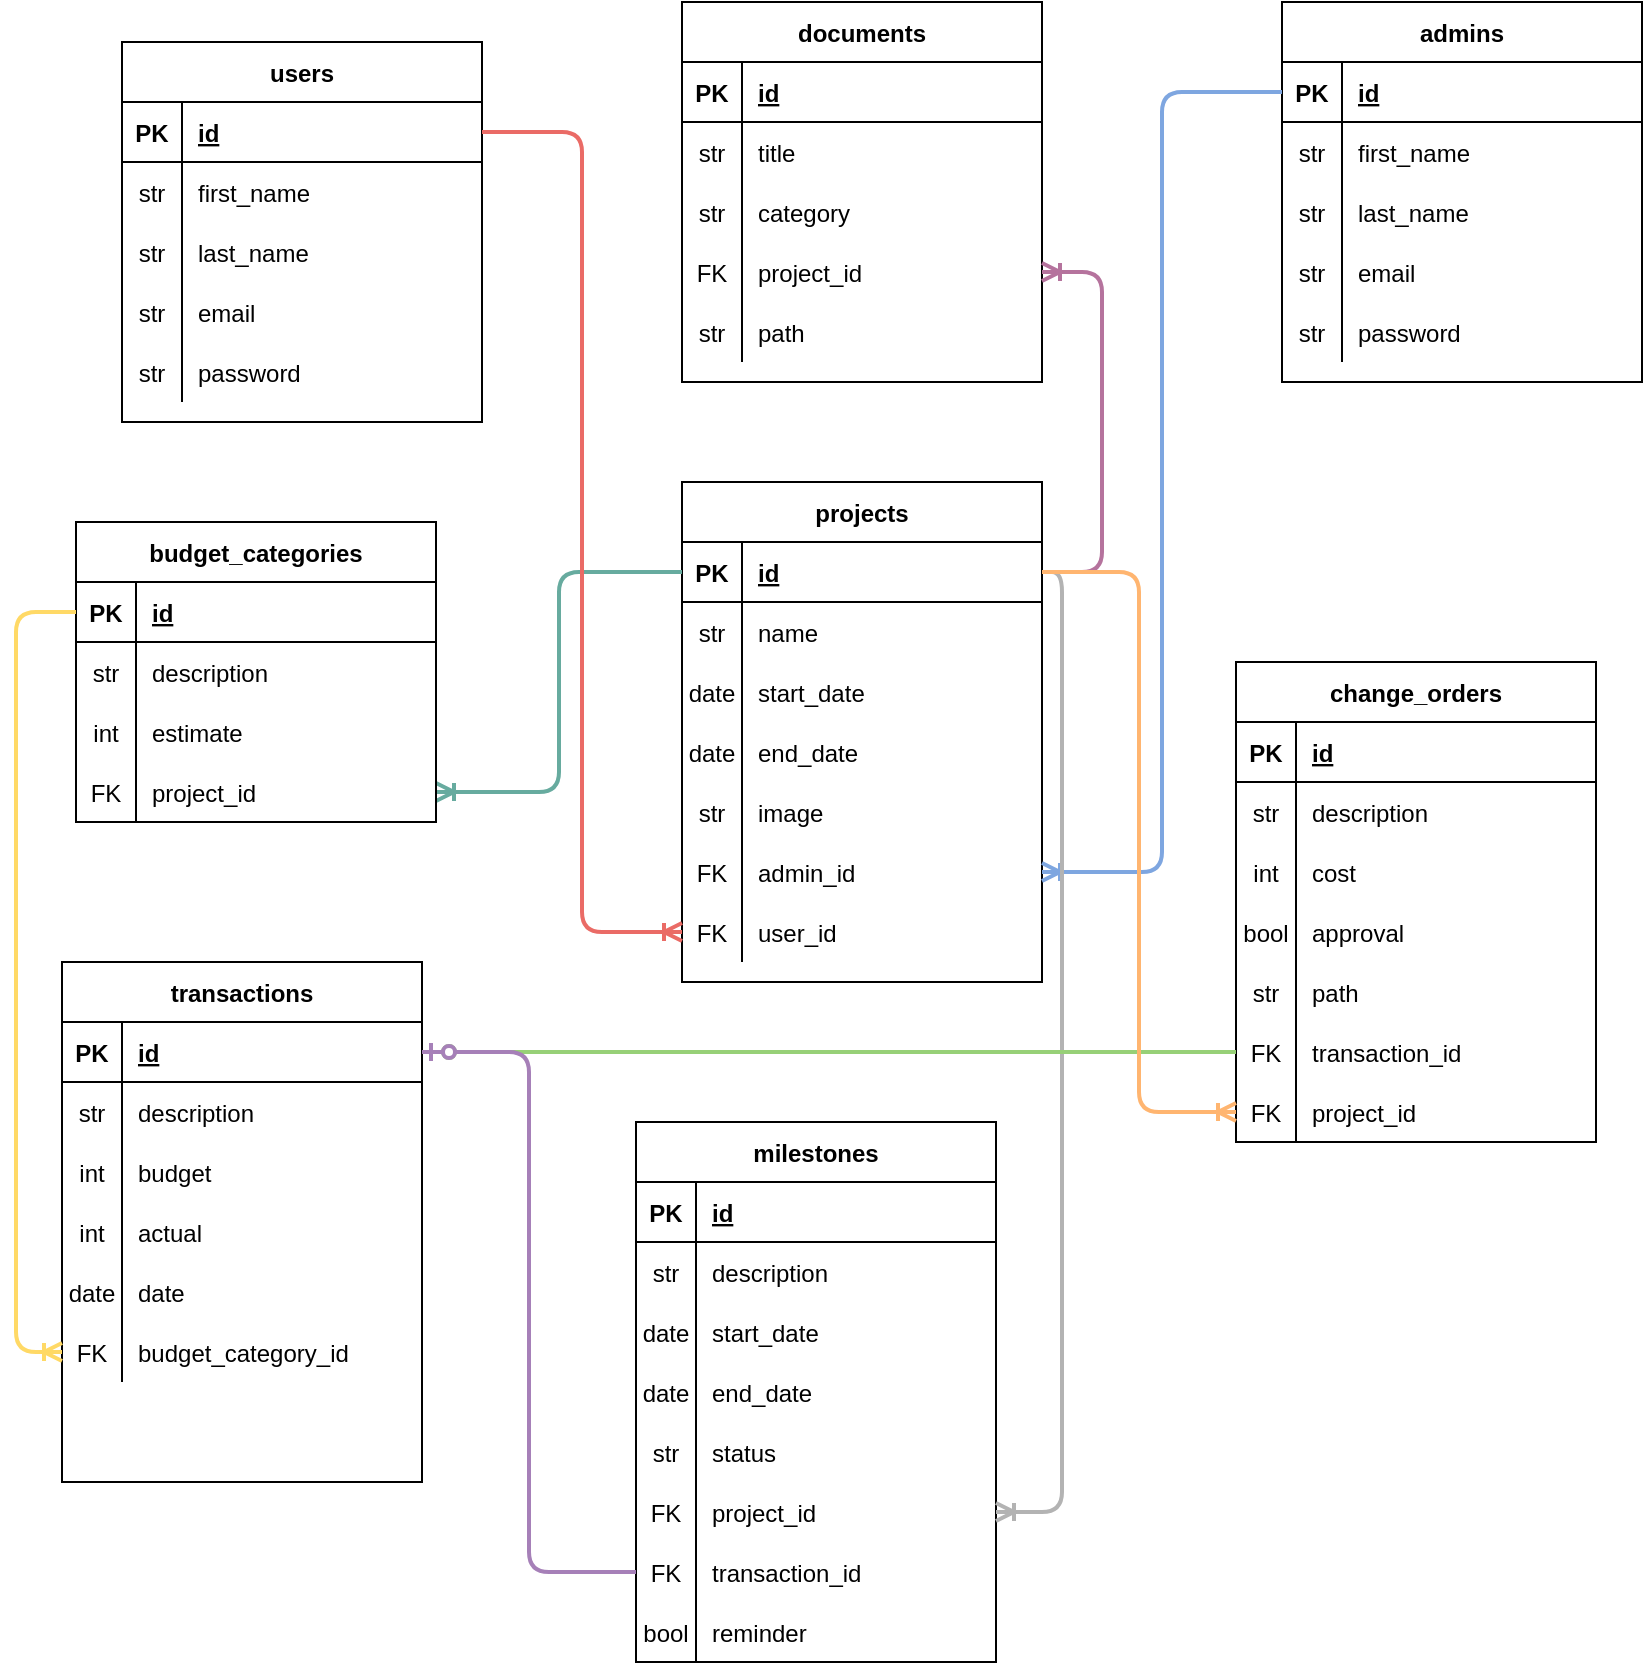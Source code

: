 <mxfile version="14.7.5" type="device"><diagram id="HD0NTaXCDxmD8Bp22DEr" name="ERD"><mxGraphModel dx="1051" dy="698" grid="1" gridSize="10" guides="1" tooltips="1" connect="1" arrows="1" fold="1" page="1" pageScale="1" pageWidth="850" pageHeight="1100" math="0" shadow="0"><root><mxCell id="0"/><mxCell id="1" parent="0"/><mxCell id="oXuUTAOvkHGVkr9r6FbC-1" value="users" style="shape=table;startSize=30;container=1;collapsible=1;childLayout=tableLayout;fixedRows=1;rowLines=0;fontStyle=1;align=center;resizeLast=1;" parent="1" vertex="1"><mxGeometry x="63" y="90" width="180" height="190" as="geometry"/></mxCell><mxCell id="oXuUTAOvkHGVkr9r6FbC-2" value="" style="shape=partialRectangle;collapsible=0;dropTarget=0;pointerEvents=0;fillColor=none;top=0;left=0;bottom=1;right=0;points=[[0,0.5],[1,0.5]];portConstraint=eastwest;" parent="oXuUTAOvkHGVkr9r6FbC-1" vertex="1"><mxGeometry y="30" width="180" height="30" as="geometry"/></mxCell><mxCell id="oXuUTAOvkHGVkr9r6FbC-3" value="PK" style="shape=partialRectangle;connectable=0;fillColor=none;top=0;left=0;bottom=0;right=0;fontStyle=1;overflow=hidden;" parent="oXuUTAOvkHGVkr9r6FbC-2" vertex="1"><mxGeometry width="30" height="30" as="geometry"/></mxCell><mxCell id="oXuUTAOvkHGVkr9r6FbC-4" value="id" style="shape=partialRectangle;connectable=0;fillColor=none;top=0;left=0;bottom=0;right=0;align=left;spacingLeft=6;fontStyle=5;overflow=hidden;" parent="oXuUTAOvkHGVkr9r6FbC-2" vertex="1"><mxGeometry x="30" width="150" height="30" as="geometry"/></mxCell><mxCell id="oXuUTAOvkHGVkr9r6FbC-5" value="" style="shape=partialRectangle;collapsible=0;dropTarget=0;pointerEvents=0;fillColor=none;top=0;left=0;bottom=0;right=0;points=[[0,0.5],[1,0.5]];portConstraint=eastwest;" parent="oXuUTAOvkHGVkr9r6FbC-1" vertex="1"><mxGeometry y="60" width="180" height="30" as="geometry"/></mxCell><mxCell id="oXuUTAOvkHGVkr9r6FbC-6" value="str" style="shape=partialRectangle;connectable=0;fillColor=none;top=0;left=0;bottom=0;right=0;editable=1;overflow=hidden;" parent="oXuUTAOvkHGVkr9r6FbC-5" vertex="1"><mxGeometry width="30" height="30" as="geometry"/></mxCell><mxCell id="oXuUTAOvkHGVkr9r6FbC-7" value="first_name" style="shape=partialRectangle;connectable=0;fillColor=none;top=0;left=0;bottom=0;right=0;align=left;spacingLeft=6;overflow=hidden;" parent="oXuUTAOvkHGVkr9r6FbC-5" vertex="1"><mxGeometry x="30" width="150" height="30" as="geometry"/></mxCell><mxCell id="oXuUTAOvkHGVkr9r6FbC-8" value="" style="shape=partialRectangle;collapsible=0;dropTarget=0;pointerEvents=0;fillColor=none;top=0;left=0;bottom=0;right=0;points=[[0,0.5],[1,0.5]];portConstraint=eastwest;" parent="oXuUTAOvkHGVkr9r6FbC-1" vertex="1"><mxGeometry y="90" width="180" height="30" as="geometry"/></mxCell><mxCell id="oXuUTAOvkHGVkr9r6FbC-9" value="str" style="shape=partialRectangle;connectable=0;fillColor=none;top=0;left=0;bottom=0;right=0;editable=1;overflow=hidden;" parent="oXuUTAOvkHGVkr9r6FbC-8" vertex="1"><mxGeometry width="30" height="30" as="geometry"/></mxCell><mxCell id="oXuUTAOvkHGVkr9r6FbC-10" value="last_name" style="shape=partialRectangle;connectable=0;fillColor=none;top=0;left=0;bottom=0;right=0;align=left;spacingLeft=6;overflow=hidden;" parent="oXuUTAOvkHGVkr9r6FbC-8" vertex="1"><mxGeometry x="30" width="150" height="30" as="geometry"/></mxCell><mxCell id="oXuUTAOvkHGVkr9r6FbC-11" value="" style="shape=partialRectangle;collapsible=0;dropTarget=0;pointerEvents=0;fillColor=none;top=0;left=0;bottom=0;right=0;points=[[0,0.5],[1,0.5]];portConstraint=eastwest;" parent="oXuUTAOvkHGVkr9r6FbC-1" vertex="1"><mxGeometry y="120" width="180" height="30" as="geometry"/></mxCell><mxCell id="oXuUTAOvkHGVkr9r6FbC-12" value="str" style="shape=partialRectangle;connectable=0;fillColor=none;top=0;left=0;bottom=0;right=0;editable=1;overflow=hidden;" parent="oXuUTAOvkHGVkr9r6FbC-11" vertex="1"><mxGeometry width="30" height="30" as="geometry"/></mxCell><mxCell id="oXuUTAOvkHGVkr9r6FbC-13" value="email" style="shape=partialRectangle;connectable=0;fillColor=none;top=0;left=0;bottom=0;right=0;align=left;spacingLeft=6;overflow=hidden;" parent="oXuUTAOvkHGVkr9r6FbC-11" vertex="1"><mxGeometry x="30" width="150" height="30" as="geometry"/></mxCell><mxCell id="oXuUTAOvkHGVkr9r6FbC-69" value="" style="shape=partialRectangle;collapsible=0;dropTarget=0;pointerEvents=0;fillColor=none;top=0;left=0;bottom=0;right=0;points=[[0,0.5],[1,0.5]];portConstraint=eastwest;" parent="oXuUTAOvkHGVkr9r6FbC-1" vertex="1"><mxGeometry y="150" width="180" height="30" as="geometry"/></mxCell><mxCell id="oXuUTAOvkHGVkr9r6FbC-70" value="str" style="shape=partialRectangle;connectable=0;fillColor=none;top=0;left=0;bottom=0;right=0;editable=1;overflow=hidden;" parent="oXuUTAOvkHGVkr9r6FbC-69" vertex="1"><mxGeometry width="30" height="30" as="geometry"/></mxCell><mxCell id="oXuUTAOvkHGVkr9r6FbC-71" value="password" style="shape=partialRectangle;connectable=0;fillColor=none;top=0;left=0;bottom=0;right=0;align=left;spacingLeft=6;overflow=hidden;" parent="oXuUTAOvkHGVkr9r6FbC-69" vertex="1"><mxGeometry x="30" width="150" height="30" as="geometry"/></mxCell><mxCell id="oXuUTAOvkHGVkr9r6FbC-14" value="projects" style="shape=table;startSize=30;container=1;collapsible=1;childLayout=tableLayout;fixedRows=1;rowLines=0;fontStyle=1;align=center;resizeLast=1;" parent="1" vertex="1"><mxGeometry x="343" y="310" width="180" height="250" as="geometry"/></mxCell><mxCell id="oXuUTAOvkHGVkr9r6FbC-15" value="" style="shape=partialRectangle;collapsible=0;dropTarget=0;pointerEvents=0;fillColor=none;top=0;left=0;bottom=1;right=0;points=[[0,0.5],[1,0.5]];portConstraint=eastwest;" parent="oXuUTAOvkHGVkr9r6FbC-14" vertex="1"><mxGeometry y="30" width="180" height="30" as="geometry"/></mxCell><mxCell id="oXuUTAOvkHGVkr9r6FbC-16" value="PK" style="shape=partialRectangle;connectable=0;fillColor=none;top=0;left=0;bottom=0;right=0;fontStyle=1;overflow=hidden;" parent="oXuUTAOvkHGVkr9r6FbC-15" vertex="1"><mxGeometry width="30" height="30" as="geometry"/></mxCell><mxCell id="oXuUTAOvkHGVkr9r6FbC-17" value="id" style="shape=partialRectangle;connectable=0;fillColor=none;top=0;left=0;bottom=0;right=0;align=left;spacingLeft=6;fontStyle=5;overflow=hidden;" parent="oXuUTAOvkHGVkr9r6FbC-15" vertex="1"><mxGeometry x="30" width="150" height="30" as="geometry"/></mxCell><mxCell id="oXuUTAOvkHGVkr9r6FbC-18" value="" style="shape=partialRectangle;collapsible=0;dropTarget=0;pointerEvents=0;fillColor=none;top=0;left=0;bottom=0;right=0;points=[[0,0.5],[1,0.5]];portConstraint=eastwest;" parent="oXuUTAOvkHGVkr9r6FbC-14" vertex="1"><mxGeometry y="60" width="180" height="30" as="geometry"/></mxCell><mxCell id="oXuUTAOvkHGVkr9r6FbC-19" value="str" style="shape=partialRectangle;connectable=0;fillColor=none;top=0;left=0;bottom=0;right=0;editable=1;overflow=hidden;" parent="oXuUTAOvkHGVkr9r6FbC-18" vertex="1"><mxGeometry width="30" height="30" as="geometry"/></mxCell><mxCell id="oXuUTAOvkHGVkr9r6FbC-20" value="name" style="shape=partialRectangle;connectable=0;fillColor=none;top=0;left=0;bottom=0;right=0;align=left;spacingLeft=6;overflow=hidden;" parent="oXuUTAOvkHGVkr9r6FbC-18" vertex="1"><mxGeometry x="30" width="150" height="30" as="geometry"/></mxCell><mxCell id="oXuUTAOvkHGVkr9r6FbC-21" value="" style="shape=partialRectangle;collapsible=0;dropTarget=0;pointerEvents=0;fillColor=none;top=0;left=0;bottom=0;right=0;points=[[0,0.5],[1,0.5]];portConstraint=eastwest;" parent="oXuUTAOvkHGVkr9r6FbC-14" vertex="1"><mxGeometry y="90" width="180" height="30" as="geometry"/></mxCell><mxCell id="oXuUTAOvkHGVkr9r6FbC-22" value="date" style="shape=partialRectangle;connectable=0;fillColor=none;top=0;left=0;bottom=0;right=0;editable=1;overflow=hidden;" parent="oXuUTAOvkHGVkr9r6FbC-21" vertex="1"><mxGeometry width="30" height="30" as="geometry"/></mxCell><mxCell id="oXuUTAOvkHGVkr9r6FbC-23" value="start_date" style="shape=partialRectangle;connectable=0;fillColor=none;top=0;left=0;bottom=0;right=0;align=left;spacingLeft=6;overflow=hidden;" parent="oXuUTAOvkHGVkr9r6FbC-21" vertex="1"><mxGeometry x="30" width="150" height="30" as="geometry"/></mxCell><mxCell id="oXuUTAOvkHGVkr9r6FbC-24" value="" style="shape=partialRectangle;collapsible=0;dropTarget=0;pointerEvents=0;fillColor=none;top=0;left=0;bottom=0;right=0;points=[[0,0.5],[1,0.5]];portConstraint=eastwest;" parent="oXuUTAOvkHGVkr9r6FbC-14" vertex="1"><mxGeometry y="120" width="180" height="30" as="geometry"/></mxCell><mxCell id="oXuUTAOvkHGVkr9r6FbC-25" value="date" style="shape=partialRectangle;connectable=0;fillColor=none;top=0;left=0;bottom=0;right=0;editable=1;overflow=hidden;" parent="oXuUTAOvkHGVkr9r6FbC-24" vertex="1"><mxGeometry width="30" height="30" as="geometry"/></mxCell><mxCell id="oXuUTAOvkHGVkr9r6FbC-26" value="end_date" style="shape=partialRectangle;connectable=0;fillColor=none;top=0;left=0;bottom=0;right=0;align=left;spacingLeft=6;overflow=hidden;" parent="oXuUTAOvkHGVkr9r6FbC-24" vertex="1"><mxGeometry x="30" width="150" height="30" as="geometry"/></mxCell><mxCell id="fZMnj42Q_z3BG_CxFImG-2" value="" style="shape=partialRectangle;collapsible=0;dropTarget=0;pointerEvents=0;fillColor=none;top=0;left=0;bottom=0;right=0;points=[[0,0.5],[1,0.5]];portConstraint=eastwest;" vertex="1" parent="oXuUTAOvkHGVkr9r6FbC-14"><mxGeometry y="150" width="180" height="30" as="geometry"/></mxCell><mxCell id="fZMnj42Q_z3BG_CxFImG-3" value="str" style="shape=partialRectangle;connectable=0;fillColor=none;top=0;left=0;bottom=0;right=0;editable=1;overflow=hidden;" vertex="1" parent="fZMnj42Q_z3BG_CxFImG-2"><mxGeometry width="30" height="30" as="geometry"/></mxCell><mxCell id="fZMnj42Q_z3BG_CxFImG-4" value="image" style="shape=partialRectangle;connectable=0;fillColor=none;top=0;left=0;bottom=0;right=0;align=left;spacingLeft=6;overflow=hidden;" vertex="1" parent="fZMnj42Q_z3BG_CxFImG-2"><mxGeometry x="30" width="150" height="30" as="geometry"/></mxCell><mxCell id="oXuUTAOvkHGVkr9r6FbC-141" value="" style="shape=partialRectangle;collapsible=0;dropTarget=0;pointerEvents=0;fillColor=none;top=0;left=0;bottom=0;right=0;points=[[0,0.5],[1,0.5]];portConstraint=eastwest;" parent="oXuUTAOvkHGVkr9r6FbC-14" vertex="1"><mxGeometry y="180" width="180" height="30" as="geometry"/></mxCell><mxCell id="oXuUTAOvkHGVkr9r6FbC-142" value="FK" style="shape=partialRectangle;connectable=0;fillColor=none;top=0;left=0;bottom=0;right=0;editable=1;overflow=hidden;" parent="oXuUTAOvkHGVkr9r6FbC-141" vertex="1"><mxGeometry width="30" height="30" as="geometry"/></mxCell><mxCell id="oXuUTAOvkHGVkr9r6FbC-143" value="admin_id" style="shape=partialRectangle;connectable=0;fillColor=none;top=0;left=0;bottom=0;right=0;align=left;spacingLeft=6;overflow=hidden;" parent="oXuUTAOvkHGVkr9r6FbC-141" vertex="1"><mxGeometry x="30" width="150" height="30" as="geometry"/></mxCell><mxCell id="oXuUTAOvkHGVkr9r6FbC-210" value="" style="shape=partialRectangle;collapsible=0;dropTarget=0;pointerEvents=0;fillColor=none;top=0;left=0;bottom=0;right=0;points=[[0,0.5],[1,0.5]];portConstraint=eastwest;" parent="oXuUTAOvkHGVkr9r6FbC-14" vertex="1"><mxGeometry y="210" width="180" height="30" as="geometry"/></mxCell><mxCell id="oXuUTAOvkHGVkr9r6FbC-211" value="FK" style="shape=partialRectangle;connectable=0;fillColor=none;top=0;left=0;bottom=0;right=0;editable=1;overflow=hidden;" parent="oXuUTAOvkHGVkr9r6FbC-210" vertex="1"><mxGeometry width="30" height="30" as="geometry"/></mxCell><mxCell id="oXuUTAOvkHGVkr9r6FbC-212" value="user_id" style="shape=partialRectangle;connectable=0;fillColor=none;top=0;left=0;bottom=0;right=0;align=left;spacingLeft=6;overflow=hidden;" parent="oXuUTAOvkHGVkr9r6FbC-210" vertex="1"><mxGeometry x="30" width="150" height="30" as="geometry"/></mxCell><mxCell id="oXuUTAOvkHGVkr9r6FbC-27" value="admins" style="shape=table;startSize=30;container=1;collapsible=1;childLayout=tableLayout;fixedRows=1;rowLines=0;fontStyle=1;align=center;resizeLast=1;" parent="1" vertex="1"><mxGeometry x="643" y="70" width="180" height="190" as="geometry"/></mxCell><mxCell id="oXuUTAOvkHGVkr9r6FbC-28" value="" style="shape=partialRectangle;collapsible=0;dropTarget=0;pointerEvents=0;fillColor=none;top=0;left=0;bottom=1;right=0;points=[[0,0.5],[1,0.5]];portConstraint=eastwest;" parent="oXuUTAOvkHGVkr9r6FbC-27" vertex="1"><mxGeometry y="30" width="180" height="30" as="geometry"/></mxCell><mxCell id="oXuUTAOvkHGVkr9r6FbC-29" value="PK" style="shape=partialRectangle;connectable=0;fillColor=none;top=0;left=0;bottom=0;right=0;fontStyle=1;overflow=hidden;" parent="oXuUTAOvkHGVkr9r6FbC-28" vertex="1"><mxGeometry width="30" height="30" as="geometry"/></mxCell><mxCell id="oXuUTAOvkHGVkr9r6FbC-30" value="id" style="shape=partialRectangle;connectable=0;fillColor=none;top=0;left=0;bottom=0;right=0;align=left;spacingLeft=6;fontStyle=5;overflow=hidden;" parent="oXuUTAOvkHGVkr9r6FbC-28" vertex="1"><mxGeometry x="30" width="150" height="30" as="geometry"/></mxCell><mxCell id="oXuUTAOvkHGVkr9r6FbC-31" value="" style="shape=partialRectangle;collapsible=0;dropTarget=0;pointerEvents=0;fillColor=none;top=0;left=0;bottom=0;right=0;points=[[0,0.5],[1,0.5]];portConstraint=eastwest;" parent="oXuUTAOvkHGVkr9r6FbC-27" vertex="1"><mxGeometry y="60" width="180" height="30" as="geometry"/></mxCell><mxCell id="oXuUTAOvkHGVkr9r6FbC-32" value="str" style="shape=partialRectangle;connectable=0;fillColor=none;top=0;left=0;bottom=0;right=0;editable=1;overflow=hidden;" parent="oXuUTAOvkHGVkr9r6FbC-31" vertex="1"><mxGeometry width="30" height="30" as="geometry"/></mxCell><mxCell id="oXuUTAOvkHGVkr9r6FbC-33" value="first_name" style="shape=partialRectangle;connectable=0;fillColor=none;top=0;left=0;bottom=0;right=0;align=left;spacingLeft=6;overflow=hidden;" parent="oXuUTAOvkHGVkr9r6FbC-31" vertex="1"><mxGeometry x="30" width="150" height="30" as="geometry"/></mxCell><mxCell id="oXuUTAOvkHGVkr9r6FbC-34" value="" style="shape=partialRectangle;collapsible=0;dropTarget=0;pointerEvents=0;fillColor=none;top=0;left=0;bottom=0;right=0;points=[[0,0.5],[1,0.5]];portConstraint=eastwest;" parent="oXuUTAOvkHGVkr9r6FbC-27" vertex="1"><mxGeometry y="90" width="180" height="30" as="geometry"/></mxCell><mxCell id="oXuUTAOvkHGVkr9r6FbC-35" value="str" style="shape=partialRectangle;connectable=0;fillColor=none;top=0;left=0;bottom=0;right=0;editable=1;overflow=hidden;" parent="oXuUTAOvkHGVkr9r6FbC-34" vertex="1"><mxGeometry width="30" height="30" as="geometry"/></mxCell><mxCell id="oXuUTAOvkHGVkr9r6FbC-36" value="last_name" style="shape=partialRectangle;connectable=0;fillColor=none;top=0;left=0;bottom=0;right=0;align=left;spacingLeft=6;overflow=hidden;" parent="oXuUTAOvkHGVkr9r6FbC-34" vertex="1"><mxGeometry x="30" width="150" height="30" as="geometry"/></mxCell><mxCell id="oXuUTAOvkHGVkr9r6FbC-37" value="" style="shape=partialRectangle;collapsible=0;dropTarget=0;pointerEvents=0;fillColor=none;top=0;left=0;bottom=0;right=0;points=[[0,0.5],[1,0.5]];portConstraint=eastwest;" parent="oXuUTAOvkHGVkr9r6FbC-27" vertex="1"><mxGeometry y="120" width="180" height="30" as="geometry"/></mxCell><mxCell id="oXuUTAOvkHGVkr9r6FbC-38" value="str" style="shape=partialRectangle;connectable=0;fillColor=none;top=0;left=0;bottom=0;right=0;editable=1;overflow=hidden;" parent="oXuUTAOvkHGVkr9r6FbC-37" vertex="1"><mxGeometry width="30" height="30" as="geometry"/></mxCell><mxCell id="oXuUTAOvkHGVkr9r6FbC-39" value="email" style="shape=partialRectangle;connectable=0;fillColor=none;top=0;left=0;bottom=0;right=0;align=left;spacingLeft=6;overflow=hidden;" parent="oXuUTAOvkHGVkr9r6FbC-37" vertex="1"><mxGeometry x="30" width="150" height="30" as="geometry"/></mxCell><mxCell id="Vz8RhTdUOwQgpvMS4Ri--3" value="" style="shape=partialRectangle;collapsible=0;dropTarget=0;pointerEvents=0;fillColor=none;top=0;left=0;bottom=0;right=0;points=[[0,0.5],[1,0.5]];portConstraint=eastwest;" parent="oXuUTAOvkHGVkr9r6FbC-27" vertex="1"><mxGeometry y="150" width="180" height="30" as="geometry"/></mxCell><mxCell id="Vz8RhTdUOwQgpvMS4Ri--4" value="str" style="shape=partialRectangle;connectable=0;fillColor=none;top=0;left=0;bottom=0;right=0;editable=1;overflow=hidden;" parent="Vz8RhTdUOwQgpvMS4Ri--3" vertex="1"><mxGeometry width="30" height="30" as="geometry"/></mxCell><mxCell id="Vz8RhTdUOwQgpvMS4Ri--5" value="password" style="shape=partialRectangle;connectable=0;fillColor=none;top=0;left=0;bottom=0;right=0;align=left;spacingLeft=6;overflow=hidden;" parent="Vz8RhTdUOwQgpvMS4Ri--3" vertex="1"><mxGeometry x="30" width="150" height="30" as="geometry"/></mxCell><mxCell id="oXuUTAOvkHGVkr9r6FbC-40" value="change_orders" style="shape=table;startSize=30;container=1;collapsible=1;childLayout=tableLayout;fixedRows=1;rowLines=0;fontStyle=1;align=center;resizeLast=1;" parent="1" vertex="1"><mxGeometry x="620" y="400" width="180" height="240" as="geometry"/></mxCell><mxCell id="oXuUTAOvkHGVkr9r6FbC-41" value="" style="shape=partialRectangle;collapsible=0;dropTarget=0;pointerEvents=0;fillColor=none;top=0;left=0;bottom=1;right=0;points=[[0,0.5],[1,0.5]];portConstraint=eastwest;" parent="oXuUTAOvkHGVkr9r6FbC-40" vertex="1"><mxGeometry y="30" width="180" height="30" as="geometry"/></mxCell><mxCell id="oXuUTAOvkHGVkr9r6FbC-42" value="PK" style="shape=partialRectangle;connectable=0;fillColor=none;top=0;left=0;bottom=0;right=0;fontStyle=1;overflow=hidden;" parent="oXuUTAOvkHGVkr9r6FbC-41" vertex="1"><mxGeometry width="30" height="30" as="geometry"/></mxCell><mxCell id="oXuUTAOvkHGVkr9r6FbC-43" value="id" style="shape=partialRectangle;connectable=0;fillColor=none;top=0;left=0;bottom=0;right=0;align=left;spacingLeft=6;fontStyle=5;overflow=hidden;" parent="oXuUTAOvkHGVkr9r6FbC-41" vertex="1"><mxGeometry x="30" width="150" height="30" as="geometry"/></mxCell><mxCell id="oXuUTAOvkHGVkr9r6FbC-44" value="" style="shape=partialRectangle;collapsible=0;dropTarget=0;pointerEvents=0;fillColor=none;top=0;left=0;bottom=0;right=0;points=[[0,0.5],[1,0.5]];portConstraint=eastwest;" parent="oXuUTAOvkHGVkr9r6FbC-40" vertex="1"><mxGeometry y="60" width="180" height="30" as="geometry"/></mxCell><mxCell id="oXuUTAOvkHGVkr9r6FbC-45" value="str" style="shape=partialRectangle;connectable=0;fillColor=none;top=0;left=0;bottom=0;right=0;editable=1;overflow=hidden;" parent="oXuUTAOvkHGVkr9r6FbC-44" vertex="1"><mxGeometry width="30" height="30" as="geometry"/></mxCell><mxCell id="oXuUTAOvkHGVkr9r6FbC-46" value="description" style="shape=partialRectangle;connectable=0;fillColor=none;top=0;left=0;bottom=0;right=0;align=left;spacingLeft=6;overflow=hidden;" parent="oXuUTAOvkHGVkr9r6FbC-44" vertex="1"><mxGeometry x="30" width="150" height="30" as="geometry"/></mxCell><mxCell id="oXuUTAOvkHGVkr9r6FbC-47" value="" style="shape=partialRectangle;collapsible=0;dropTarget=0;pointerEvents=0;fillColor=none;top=0;left=0;bottom=0;right=0;points=[[0,0.5],[1,0.5]];portConstraint=eastwest;" parent="oXuUTAOvkHGVkr9r6FbC-40" vertex="1"><mxGeometry y="90" width="180" height="30" as="geometry"/></mxCell><mxCell id="oXuUTAOvkHGVkr9r6FbC-48" value="int" style="shape=partialRectangle;connectable=0;fillColor=none;top=0;left=0;bottom=0;right=0;editable=1;overflow=hidden;" parent="oXuUTAOvkHGVkr9r6FbC-47" vertex="1"><mxGeometry width="30" height="30" as="geometry"/></mxCell><mxCell id="oXuUTAOvkHGVkr9r6FbC-49" value="cost" style="shape=partialRectangle;connectable=0;fillColor=none;top=0;left=0;bottom=0;right=0;align=left;spacingLeft=6;overflow=hidden;" parent="oXuUTAOvkHGVkr9r6FbC-47" vertex="1"><mxGeometry x="30" width="150" height="30" as="geometry"/></mxCell><mxCell id="oXuUTAOvkHGVkr9r6FbC-101" value="" style="shape=partialRectangle;collapsible=0;dropTarget=0;pointerEvents=0;fillColor=none;top=0;left=0;bottom=0;right=0;points=[[0,0.5],[1,0.5]];portConstraint=eastwest;" parent="oXuUTAOvkHGVkr9r6FbC-40" vertex="1"><mxGeometry y="120" width="180" height="30" as="geometry"/></mxCell><mxCell id="oXuUTAOvkHGVkr9r6FbC-102" value="bool" style="shape=partialRectangle;connectable=0;fillColor=none;top=0;left=0;bottom=0;right=0;editable=1;overflow=hidden;" parent="oXuUTAOvkHGVkr9r6FbC-101" vertex="1"><mxGeometry width="30" height="30" as="geometry"/></mxCell><mxCell id="oXuUTAOvkHGVkr9r6FbC-103" value="approval" style="shape=partialRectangle;connectable=0;fillColor=none;top=0;left=0;bottom=0;right=0;align=left;spacingLeft=6;overflow=hidden;" parent="oXuUTAOvkHGVkr9r6FbC-101" vertex="1"><mxGeometry x="30" width="150" height="30" as="geometry"/></mxCell><mxCell id="oXuUTAOvkHGVkr9r6FbC-105" value="" style="shape=partialRectangle;collapsible=0;dropTarget=0;pointerEvents=0;fillColor=none;top=0;left=0;bottom=0;right=0;points=[[0,0.5],[1,0.5]];portConstraint=eastwest;" parent="oXuUTAOvkHGVkr9r6FbC-40" vertex="1"><mxGeometry y="150" width="180" height="30" as="geometry"/></mxCell><mxCell id="oXuUTAOvkHGVkr9r6FbC-106" value="str" style="shape=partialRectangle;connectable=0;fillColor=none;top=0;left=0;bottom=0;right=0;editable=1;overflow=hidden;" parent="oXuUTAOvkHGVkr9r6FbC-105" vertex="1"><mxGeometry width="30" height="30" as="geometry"/></mxCell><mxCell id="oXuUTAOvkHGVkr9r6FbC-107" value="path" style="shape=partialRectangle;connectable=0;fillColor=none;top=0;left=0;bottom=0;right=0;align=left;spacingLeft=6;overflow=hidden;" parent="oXuUTAOvkHGVkr9r6FbC-105" vertex="1"><mxGeometry x="30" width="150" height="30" as="geometry"/></mxCell><mxCell id="oXuUTAOvkHGVkr9r6FbC-130" value="" style="shape=partialRectangle;collapsible=0;dropTarget=0;pointerEvents=0;fillColor=none;top=0;left=0;bottom=0;right=0;points=[[0,0.5],[1,0.5]];portConstraint=eastwest;" parent="oXuUTAOvkHGVkr9r6FbC-40" vertex="1"><mxGeometry y="180" width="180" height="30" as="geometry"/></mxCell><mxCell id="oXuUTAOvkHGVkr9r6FbC-131" value="FK" style="shape=partialRectangle;connectable=0;fillColor=none;top=0;left=0;bottom=0;right=0;editable=1;overflow=hidden;" parent="oXuUTAOvkHGVkr9r6FbC-130" vertex="1"><mxGeometry width="30" height="30" as="geometry"/></mxCell><mxCell id="oXuUTAOvkHGVkr9r6FbC-132" value="transaction_id" style="shape=partialRectangle;connectable=0;fillColor=none;top=0;left=0;bottom=0;right=0;align=left;spacingLeft=6;overflow=hidden;" parent="oXuUTAOvkHGVkr9r6FbC-130" vertex="1"><mxGeometry x="30" width="150" height="30" as="geometry"/></mxCell><mxCell id="oXuUTAOvkHGVkr9r6FbC-222" value="" style="shape=partialRectangle;collapsible=0;dropTarget=0;pointerEvents=0;fillColor=none;top=0;left=0;bottom=0;right=0;points=[[0,0.5],[1,0.5]];portConstraint=eastwest;" parent="oXuUTAOvkHGVkr9r6FbC-40" vertex="1"><mxGeometry y="210" width="180" height="30" as="geometry"/></mxCell><mxCell id="oXuUTAOvkHGVkr9r6FbC-223" value="FK" style="shape=partialRectangle;connectable=0;fillColor=none;top=0;left=0;bottom=0;right=0;editable=1;overflow=hidden;" parent="oXuUTAOvkHGVkr9r6FbC-222" vertex="1"><mxGeometry width="30" height="30" as="geometry"/></mxCell><mxCell id="oXuUTAOvkHGVkr9r6FbC-224" value="project_id" style="shape=partialRectangle;connectable=0;fillColor=none;top=0;left=0;bottom=0;right=0;align=left;spacingLeft=6;overflow=hidden;" parent="oXuUTAOvkHGVkr9r6FbC-222" vertex="1"><mxGeometry x="30" width="150" height="30" as="geometry"/></mxCell><mxCell id="oXuUTAOvkHGVkr9r6FbC-53" value="transactions" style="shape=table;startSize=30;container=1;collapsible=1;childLayout=tableLayout;fixedRows=1;rowLines=0;fontStyle=1;align=center;resizeLast=1;" parent="1" vertex="1"><mxGeometry x="33" y="550" width="180" height="260" as="geometry"/></mxCell><mxCell id="oXuUTAOvkHGVkr9r6FbC-54" value="" style="shape=partialRectangle;collapsible=0;dropTarget=0;pointerEvents=0;fillColor=none;top=0;left=0;bottom=1;right=0;points=[[0,0.5],[1,0.5]];portConstraint=eastwest;" parent="oXuUTAOvkHGVkr9r6FbC-53" vertex="1"><mxGeometry y="30" width="180" height="30" as="geometry"/></mxCell><mxCell id="oXuUTAOvkHGVkr9r6FbC-55" value="PK" style="shape=partialRectangle;connectable=0;fillColor=none;top=0;left=0;bottom=0;right=0;fontStyle=1;overflow=hidden;" parent="oXuUTAOvkHGVkr9r6FbC-54" vertex="1"><mxGeometry width="30" height="30" as="geometry"/></mxCell><mxCell id="oXuUTAOvkHGVkr9r6FbC-56" value="id" style="shape=partialRectangle;connectable=0;fillColor=none;top=0;left=0;bottom=0;right=0;align=left;spacingLeft=6;fontStyle=5;overflow=hidden;" parent="oXuUTAOvkHGVkr9r6FbC-54" vertex="1"><mxGeometry x="30" width="150" height="30" as="geometry"/></mxCell><mxCell id="oXuUTAOvkHGVkr9r6FbC-57" value="" style="shape=partialRectangle;collapsible=0;dropTarget=0;pointerEvents=0;fillColor=none;top=0;left=0;bottom=0;right=0;points=[[0,0.5],[1,0.5]];portConstraint=eastwest;" parent="oXuUTAOvkHGVkr9r6FbC-53" vertex="1"><mxGeometry y="60" width="180" height="30" as="geometry"/></mxCell><mxCell id="oXuUTAOvkHGVkr9r6FbC-58" value="str" style="shape=partialRectangle;connectable=0;fillColor=none;top=0;left=0;bottom=0;right=0;editable=1;overflow=hidden;" parent="oXuUTAOvkHGVkr9r6FbC-57" vertex="1"><mxGeometry width="30" height="30" as="geometry"/></mxCell><mxCell id="oXuUTAOvkHGVkr9r6FbC-59" value="description" style="shape=partialRectangle;connectable=0;fillColor=none;top=0;left=0;bottom=0;right=0;align=left;spacingLeft=6;overflow=hidden;" parent="oXuUTAOvkHGVkr9r6FbC-57" vertex="1"><mxGeometry x="30" width="150" height="30" as="geometry"/></mxCell><mxCell id="oXuUTAOvkHGVkr9r6FbC-60" value="" style="shape=partialRectangle;collapsible=0;dropTarget=0;pointerEvents=0;fillColor=none;top=0;left=0;bottom=0;right=0;points=[[0,0.5],[1,0.5]];portConstraint=eastwest;" parent="oXuUTAOvkHGVkr9r6FbC-53" vertex="1"><mxGeometry y="90" width="180" height="30" as="geometry"/></mxCell><mxCell id="oXuUTAOvkHGVkr9r6FbC-61" value="int" style="shape=partialRectangle;connectable=0;fillColor=none;top=0;left=0;bottom=0;right=0;editable=1;overflow=hidden;" parent="oXuUTAOvkHGVkr9r6FbC-60" vertex="1"><mxGeometry width="30" height="30" as="geometry"/></mxCell><mxCell id="oXuUTAOvkHGVkr9r6FbC-62" value="budget" style="shape=partialRectangle;connectable=0;fillColor=none;top=0;left=0;bottom=0;right=0;align=left;spacingLeft=6;overflow=hidden;" parent="oXuUTAOvkHGVkr9r6FbC-60" vertex="1"><mxGeometry x="30" width="150" height="30" as="geometry"/></mxCell><mxCell id="oXuUTAOvkHGVkr9r6FbC-63" value="" style="shape=partialRectangle;collapsible=0;dropTarget=0;pointerEvents=0;fillColor=none;top=0;left=0;bottom=0;right=0;points=[[0,0.5],[1,0.5]];portConstraint=eastwest;" parent="oXuUTAOvkHGVkr9r6FbC-53" vertex="1"><mxGeometry y="120" width="180" height="30" as="geometry"/></mxCell><mxCell id="oXuUTAOvkHGVkr9r6FbC-64" value="int" style="shape=partialRectangle;connectable=0;fillColor=none;top=0;left=0;bottom=0;right=0;editable=1;overflow=hidden;" parent="oXuUTAOvkHGVkr9r6FbC-63" vertex="1"><mxGeometry width="30" height="30" as="geometry"/></mxCell><mxCell id="oXuUTAOvkHGVkr9r6FbC-65" value="actual" style="shape=partialRectangle;connectable=0;fillColor=none;top=0;left=0;bottom=0;right=0;align=left;spacingLeft=6;overflow=hidden;" parent="oXuUTAOvkHGVkr9r6FbC-63" vertex="1"><mxGeometry x="30" width="150" height="30" as="geometry"/></mxCell><mxCell id="Vz8RhTdUOwQgpvMS4Ri--7" value="" style="shape=partialRectangle;collapsible=0;dropTarget=0;pointerEvents=0;fillColor=none;top=0;left=0;bottom=0;right=0;points=[[0,0.5],[1,0.5]];portConstraint=eastwest;" parent="oXuUTAOvkHGVkr9r6FbC-53" vertex="1"><mxGeometry y="150" width="180" height="30" as="geometry"/></mxCell><mxCell id="Vz8RhTdUOwQgpvMS4Ri--8" value="date" style="shape=partialRectangle;connectable=0;fillColor=none;top=0;left=0;bottom=0;right=0;editable=1;overflow=hidden;" parent="Vz8RhTdUOwQgpvMS4Ri--7" vertex="1"><mxGeometry width="30" height="30" as="geometry"/></mxCell><mxCell id="Vz8RhTdUOwQgpvMS4Ri--9" value="date" style="shape=partialRectangle;connectable=0;fillColor=none;top=0;left=0;bottom=0;right=0;align=left;spacingLeft=6;overflow=hidden;" parent="Vz8RhTdUOwQgpvMS4Ri--7" vertex="1"><mxGeometry x="30" width="150" height="30" as="geometry"/></mxCell><mxCell id="oXuUTAOvkHGVkr9r6FbC-111" value="" style="shape=partialRectangle;collapsible=0;dropTarget=0;pointerEvents=0;fillColor=none;top=0;left=0;bottom=0;right=0;points=[[0,0.5],[1,0.5]];portConstraint=eastwest;" parent="oXuUTAOvkHGVkr9r6FbC-53" vertex="1"><mxGeometry y="180" width="180" height="30" as="geometry"/></mxCell><mxCell id="oXuUTAOvkHGVkr9r6FbC-112" value="FK" style="shape=partialRectangle;connectable=0;fillColor=none;top=0;left=0;bottom=0;right=0;editable=1;overflow=hidden;" parent="oXuUTAOvkHGVkr9r6FbC-111" vertex="1"><mxGeometry width="30" height="30" as="geometry"/></mxCell><mxCell id="oXuUTAOvkHGVkr9r6FbC-113" value="budget_category_id" style="shape=partialRectangle;connectable=0;fillColor=none;top=0;left=0;bottom=0;right=0;align=left;spacingLeft=6;overflow=hidden;" parent="oXuUTAOvkHGVkr9r6FbC-111" vertex="1"><mxGeometry x="30" width="150" height="30" as="geometry"/></mxCell><mxCell id="oXuUTAOvkHGVkr9r6FbC-77" value="documents" style="shape=table;startSize=30;container=1;collapsible=1;childLayout=tableLayout;fixedRows=1;rowLines=0;fontStyle=1;align=center;resizeLast=1;" parent="1" vertex="1"><mxGeometry x="343" y="70" width="180" height="190" as="geometry"/></mxCell><mxCell id="oXuUTAOvkHGVkr9r6FbC-78" value="" style="shape=partialRectangle;collapsible=0;dropTarget=0;pointerEvents=0;fillColor=none;top=0;left=0;bottom=1;right=0;points=[[0,0.5],[1,0.5]];portConstraint=eastwest;" parent="oXuUTAOvkHGVkr9r6FbC-77" vertex="1"><mxGeometry y="30" width="180" height="30" as="geometry"/></mxCell><mxCell id="oXuUTAOvkHGVkr9r6FbC-79" value="PK" style="shape=partialRectangle;connectable=0;fillColor=none;top=0;left=0;bottom=0;right=0;fontStyle=1;overflow=hidden;" parent="oXuUTAOvkHGVkr9r6FbC-78" vertex="1"><mxGeometry width="30" height="30" as="geometry"/></mxCell><mxCell id="oXuUTAOvkHGVkr9r6FbC-80" value="id" style="shape=partialRectangle;connectable=0;fillColor=none;top=0;left=0;bottom=0;right=0;align=left;spacingLeft=6;fontStyle=5;overflow=hidden;" parent="oXuUTAOvkHGVkr9r6FbC-78" vertex="1"><mxGeometry x="30" width="150" height="30" as="geometry"/></mxCell><mxCell id="oXuUTAOvkHGVkr9r6FbC-81" value="" style="shape=partialRectangle;collapsible=0;dropTarget=0;pointerEvents=0;fillColor=none;top=0;left=0;bottom=0;right=0;points=[[0,0.5],[1,0.5]];portConstraint=eastwest;" parent="oXuUTAOvkHGVkr9r6FbC-77" vertex="1"><mxGeometry y="60" width="180" height="30" as="geometry"/></mxCell><mxCell id="oXuUTAOvkHGVkr9r6FbC-82" value="str" style="shape=partialRectangle;connectable=0;fillColor=none;top=0;left=0;bottom=0;right=0;editable=1;overflow=hidden;" parent="oXuUTAOvkHGVkr9r6FbC-81" vertex="1"><mxGeometry width="30" height="30" as="geometry"/></mxCell><mxCell id="oXuUTAOvkHGVkr9r6FbC-83" value="title" style="shape=partialRectangle;connectable=0;fillColor=none;top=0;left=0;bottom=0;right=0;align=left;spacingLeft=6;overflow=hidden;" parent="oXuUTAOvkHGVkr9r6FbC-81" vertex="1"><mxGeometry x="30" width="150" height="30" as="geometry"/></mxCell><mxCell id="oXuUTAOvkHGVkr9r6FbC-84" value="" style="shape=partialRectangle;collapsible=0;dropTarget=0;pointerEvents=0;fillColor=none;top=0;left=0;bottom=0;right=0;points=[[0,0.5],[1,0.5]];portConstraint=eastwest;" parent="oXuUTAOvkHGVkr9r6FbC-77" vertex="1"><mxGeometry y="90" width="180" height="30" as="geometry"/></mxCell><mxCell id="oXuUTAOvkHGVkr9r6FbC-85" value="str" style="shape=partialRectangle;connectable=0;fillColor=none;top=0;left=0;bottom=0;right=0;editable=1;overflow=hidden;" parent="oXuUTAOvkHGVkr9r6FbC-84" vertex="1"><mxGeometry width="30" height="30" as="geometry"/></mxCell><mxCell id="oXuUTAOvkHGVkr9r6FbC-86" value="category" style="shape=partialRectangle;connectable=0;fillColor=none;top=0;left=0;bottom=0;right=0;align=left;spacingLeft=6;overflow=hidden;" parent="oXuUTAOvkHGVkr9r6FbC-84" vertex="1"><mxGeometry x="30" width="150" height="30" as="geometry"/></mxCell><mxCell id="oXuUTAOvkHGVkr9r6FbC-87" value="" style="shape=partialRectangle;collapsible=0;dropTarget=0;pointerEvents=0;fillColor=none;top=0;left=0;bottom=0;right=0;points=[[0,0.5],[1,0.5]];portConstraint=eastwest;" parent="oXuUTAOvkHGVkr9r6FbC-77" vertex="1"><mxGeometry y="120" width="180" height="30" as="geometry"/></mxCell><mxCell id="oXuUTAOvkHGVkr9r6FbC-88" value="FK" style="shape=partialRectangle;connectable=0;fillColor=none;top=0;left=0;bottom=0;right=0;editable=1;overflow=hidden;" parent="oXuUTAOvkHGVkr9r6FbC-87" vertex="1"><mxGeometry width="30" height="30" as="geometry"/></mxCell><mxCell id="oXuUTAOvkHGVkr9r6FbC-89" value="project_id" style="shape=partialRectangle;connectable=0;fillColor=none;top=0;left=0;bottom=0;right=0;align=left;spacingLeft=6;overflow=hidden;" parent="oXuUTAOvkHGVkr9r6FbC-87" vertex="1"><mxGeometry x="30" width="150" height="30" as="geometry"/></mxCell><mxCell id="oXuUTAOvkHGVkr9r6FbC-119" value="" style="shape=partialRectangle;collapsible=0;dropTarget=0;pointerEvents=0;fillColor=none;top=0;left=0;bottom=0;right=0;points=[[0,0.5],[1,0.5]];portConstraint=eastwest;" parent="oXuUTAOvkHGVkr9r6FbC-77" vertex="1"><mxGeometry y="150" width="180" height="30" as="geometry"/></mxCell><mxCell id="oXuUTAOvkHGVkr9r6FbC-120" value="str" style="shape=partialRectangle;connectable=0;fillColor=none;top=0;left=0;bottom=0;right=0;editable=1;overflow=hidden;" parent="oXuUTAOvkHGVkr9r6FbC-119" vertex="1"><mxGeometry width="30" height="30" as="geometry"/></mxCell><mxCell id="oXuUTAOvkHGVkr9r6FbC-121" value="path" style="shape=partialRectangle;connectable=0;fillColor=none;top=0;left=0;bottom=0;right=0;align=left;spacingLeft=6;overflow=hidden;" parent="oXuUTAOvkHGVkr9r6FbC-119" vertex="1"><mxGeometry x="30" width="150" height="30" as="geometry"/></mxCell><mxCell id="oXuUTAOvkHGVkr9r6FbC-90" value="" style="edgeStyle=entityRelationEdgeStyle;fontSize=12;html=1;endArrow=ERoneToMany;exitX=1;exitY=0.5;exitDx=0;exitDy=0;strokeColor=#B5739D;strokeWidth=2;" parent="1" source="oXuUTAOvkHGVkr9r6FbC-15" target="oXuUTAOvkHGVkr9r6FbC-87" edge="1"><mxGeometry width="100" height="100" relative="1" as="geometry"><mxPoint x="833" y="340" as="sourcePoint"/><mxPoint x="483" y="220" as="targetPoint"/></mxGeometry></mxCell><mxCell id="oXuUTAOvkHGVkr9r6FbC-134" value="" style="edgeStyle=orthogonalEdgeStyle;fontSize=12;html=1;endArrow=ERoneToMany;exitX=0;exitY=0.5;exitDx=0;exitDy=0;entryX=1;entryY=0.5;entryDx=0;entryDy=0;strokeColor=#67AB9F;strokeWidth=2;" parent="1" source="oXuUTAOvkHGVkr9r6FbC-15" target="oXuUTAOvkHGVkr9r6FbC-197" edge="1"><mxGeometry width="100" height="100" relative="1" as="geometry"><mxPoint x="173" y="340" as="sourcePoint"/><mxPoint x="313" y="990" as="targetPoint"/></mxGeometry></mxCell><mxCell id="oXuUTAOvkHGVkr9r6FbC-144" value="" style="edgeStyle=orthogonalEdgeStyle;fontSize=12;html=1;endArrow=ERoneToMany;entryX=1;entryY=0.5;entryDx=0;entryDy=0;exitX=0;exitY=0.5;exitDx=0;exitDy=0;strokeColor=#7EA6E0;strokeWidth=2;" parent="1" source="oXuUTAOvkHGVkr9r6FbC-28" target="oXuUTAOvkHGVkr9r6FbC-141" edge="1"><mxGeometry width="100" height="100" relative="1" as="geometry"><mxPoint x="463" y="470" as="sourcePoint"/><mxPoint x="563" y="370" as="targetPoint"/></mxGeometry></mxCell><mxCell id="oXuUTAOvkHGVkr9r6FbC-145" value="milestones" style="shape=table;startSize=30;container=1;collapsible=1;childLayout=tableLayout;fixedRows=1;rowLines=0;fontStyle=1;align=center;resizeLast=1;" parent="1" vertex="1"><mxGeometry x="320" y="630" width="180" height="270" as="geometry"/></mxCell><mxCell id="oXuUTAOvkHGVkr9r6FbC-146" value="" style="shape=partialRectangle;collapsible=0;dropTarget=0;pointerEvents=0;fillColor=none;top=0;left=0;bottom=1;right=0;points=[[0,0.5],[1,0.5]];portConstraint=eastwest;" parent="oXuUTAOvkHGVkr9r6FbC-145" vertex="1"><mxGeometry y="30" width="180" height="30" as="geometry"/></mxCell><mxCell id="oXuUTAOvkHGVkr9r6FbC-147" value="PK" style="shape=partialRectangle;connectable=0;fillColor=none;top=0;left=0;bottom=0;right=0;fontStyle=1;overflow=hidden;" parent="oXuUTAOvkHGVkr9r6FbC-146" vertex="1"><mxGeometry width="30" height="30" as="geometry"/></mxCell><mxCell id="oXuUTAOvkHGVkr9r6FbC-148" value="id" style="shape=partialRectangle;connectable=0;fillColor=none;top=0;left=0;bottom=0;right=0;align=left;spacingLeft=6;fontStyle=5;overflow=hidden;" parent="oXuUTAOvkHGVkr9r6FbC-146" vertex="1"><mxGeometry x="30" width="150" height="30" as="geometry"/></mxCell><mxCell id="oXuUTAOvkHGVkr9r6FbC-149" value="" style="shape=partialRectangle;collapsible=0;dropTarget=0;pointerEvents=0;fillColor=none;top=0;left=0;bottom=0;right=0;points=[[0,0.5],[1,0.5]];portConstraint=eastwest;" parent="oXuUTAOvkHGVkr9r6FbC-145" vertex="1"><mxGeometry y="60" width="180" height="30" as="geometry"/></mxCell><mxCell id="oXuUTAOvkHGVkr9r6FbC-150" value="str" style="shape=partialRectangle;connectable=0;fillColor=none;top=0;left=0;bottom=0;right=0;editable=1;overflow=hidden;" parent="oXuUTAOvkHGVkr9r6FbC-149" vertex="1"><mxGeometry width="30" height="30" as="geometry"/></mxCell><mxCell id="oXuUTAOvkHGVkr9r6FbC-151" value="description" style="shape=partialRectangle;connectable=0;fillColor=none;top=0;left=0;bottom=0;right=0;align=left;spacingLeft=6;overflow=hidden;" parent="oXuUTAOvkHGVkr9r6FbC-149" vertex="1"><mxGeometry x="30" width="150" height="30" as="geometry"/></mxCell><mxCell id="oXuUTAOvkHGVkr9r6FbC-152" value="" style="shape=partialRectangle;collapsible=0;dropTarget=0;pointerEvents=0;fillColor=none;top=0;left=0;bottom=0;right=0;points=[[0,0.5],[1,0.5]];portConstraint=eastwest;" parent="oXuUTAOvkHGVkr9r6FbC-145" vertex="1"><mxGeometry y="90" width="180" height="30" as="geometry"/></mxCell><mxCell id="oXuUTAOvkHGVkr9r6FbC-153" value="date" style="shape=partialRectangle;connectable=0;fillColor=none;top=0;left=0;bottom=0;right=0;editable=1;overflow=hidden;" parent="oXuUTAOvkHGVkr9r6FbC-152" vertex="1"><mxGeometry width="30" height="30" as="geometry"/></mxCell><mxCell id="oXuUTAOvkHGVkr9r6FbC-154" value="start_date" style="shape=partialRectangle;connectable=0;fillColor=none;top=0;left=0;bottom=0;right=0;align=left;spacingLeft=6;overflow=hidden;" parent="oXuUTAOvkHGVkr9r6FbC-152" vertex="1"><mxGeometry x="30" width="150" height="30" as="geometry"/></mxCell><mxCell id="oXuUTAOvkHGVkr9r6FbC-155" value="" style="shape=partialRectangle;collapsible=0;dropTarget=0;pointerEvents=0;fillColor=none;top=0;left=0;bottom=0;right=0;points=[[0,0.5],[1,0.5]];portConstraint=eastwest;" parent="oXuUTAOvkHGVkr9r6FbC-145" vertex="1"><mxGeometry y="120" width="180" height="30" as="geometry"/></mxCell><mxCell id="oXuUTAOvkHGVkr9r6FbC-156" value="date" style="shape=partialRectangle;connectable=0;fillColor=none;top=0;left=0;bottom=0;right=0;editable=1;overflow=hidden;" parent="oXuUTAOvkHGVkr9r6FbC-155" vertex="1"><mxGeometry width="30" height="30" as="geometry"/></mxCell><mxCell id="oXuUTAOvkHGVkr9r6FbC-157" value="end_date" style="shape=partialRectangle;connectable=0;fillColor=none;top=0;left=0;bottom=0;right=0;align=left;spacingLeft=6;overflow=hidden;" parent="oXuUTAOvkHGVkr9r6FbC-155" vertex="1"><mxGeometry x="30" width="150" height="30" as="geometry"/></mxCell><mxCell id="oXuUTAOvkHGVkr9r6FbC-159" value="" style="shape=partialRectangle;collapsible=0;dropTarget=0;pointerEvents=0;fillColor=none;top=0;left=0;bottom=0;right=0;points=[[0,0.5],[1,0.5]];portConstraint=eastwest;" parent="oXuUTAOvkHGVkr9r6FbC-145" vertex="1"><mxGeometry y="150" width="180" height="30" as="geometry"/></mxCell><mxCell id="oXuUTAOvkHGVkr9r6FbC-160" value="str" style="shape=partialRectangle;connectable=0;fillColor=none;top=0;left=0;bottom=0;right=0;editable=1;overflow=hidden;" parent="oXuUTAOvkHGVkr9r6FbC-159" vertex="1"><mxGeometry width="30" height="30" as="geometry"/></mxCell><mxCell id="oXuUTAOvkHGVkr9r6FbC-161" value="status" style="shape=partialRectangle;connectable=0;fillColor=none;top=0;left=0;bottom=0;right=0;align=left;spacingLeft=6;overflow=hidden;" parent="oXuUTAOvkHGVkr9r6FbC-159" vertex="1"><mxGeometry x="30" width="150" height="30" as="geometry"/></mxCell><mxCell id="oXuUTAOvkHGVkr9r6FbC-163" value="" style="shape=partialRectangle;collapsible=0;dropTarget=0;pointerEvents=0;fillColor=none;top=0;left=0;bottom=0;right=0;points=[[0,0.5],[1,0.5]];portConstraint=eastwest;" parent="oXuUTAOvkHGVkr9r6FbC-145" vertex="1"><mxGeometry y="180" width="180" height="30" as="geometry"/></mxCell><mxCell id="oXuUTAOvkHGVkr9r6FbC-164" value="FK" style="shape=partialRectangle;connectable=0;fillColor=none;top=0;left=0;bottom=0;right=0;editable=1;overflow=hidden;" parent="oXuUTAOvkHGVkr9r6FbC-163" vertex="1"><mxGeometry width="30" height="30" as="geometry"/></mxCell><mxCell id="oXuUTAOvkHGVkr9r6FbC-165" value="project_id" style="shape=partialRectangle;connectable=0;fillColor=none;top=0;left=0;bottom=0;right=0;align=left;spacingLeft=6;overflow=hidden;" parent="oXuUTAOvkHGVkr9r6FbC-163" vertex="1"><mxGeometry x="30" width="150" height="30" as="geometry"/></mxCell><mxCell id="oXuUTAOvkHGVkr9r6FbC-168" value="" style="shape=partialRectangle;collapsible=0;dropTarget=0;pointerEvents=0;fillColor=none;top=0;left=0;bottom=0;right=0;points=[[0,0.5],[1,0.5]];portConstraint=eastwest;" parent="oXuUTAOvkHGVkr9r6FbC-145" vertex="1"><mxGeometry y="210" width="180" height="30" as="geometry"/></mxCell><mxCell id="oXuUTAOvkHGVkr9r6FbC-169" value="FK" style="shape=partialRectangle;connectable=0;fillColor=none;top=0;left=0;bottom=0;right=0;editable=1;overflow=hidden;" parent="oXuUTAOvkHGVkr9r6FbC-168" vertex="1"><mxGeometry width="30" height="30" as="geometry"/></mxCell><mxCell id="oXuUTAOvkHGVkr9r6FbC-170" value="transaction_id" style="shape=partialRectangle;connectable=0;fillColor=none;top=0;left=0;bottom=0;right=0;align=left;spacingLeft=6;overflow=hidden;" parent="oXuUTAOvkHGVkr9r6FbC-168" vertex="1"><mxGeometry x="30" width="150" height="30" as="geometry"/></mxCell><mxCell id="oXuUTAOvkHGVkr9r6FbC-206" value="" style="shape=partialRectangle;collapsible=0;dropTarget=0;pointerEvents=0;fillColor=none;top=0;left=0;bottom=0;right=0;points=[[0,0.5],[1,0.5]];portConstraint=eastwest;" parent="oXuUTAOvkHGVkr9r6FbC-145" vertex="1"><mxGeometry y="240" width="180" height="30" as="geometry"/></mxCell><mxCell id="oXuUTAOvkHGVkr9r6FbC-207" value="bool" style="shape=partialRectangle;connectable=0;fillColor=none;top=0;left=0;bottom=0;right=0;editable=1;overflow=hidden;" parent="oXuUTAOvkHGVkr9r6FbC-206" vertex="1"><mxGeometry width="30" height="30" as="geometry"/></mxCell><mxCell id="oXuUTAOvkHGVkr9r6FbC-208" value="reminder" style="shape=partialRectangle;connectable=0;fillColor=none;top=0;left=0;bottom=0;right=0;align=left;spacingLeft=6;overflow=hidden;" parent="oXuUTAOvkHGVkr9r6FbC-206" vertex="1"><mxGeometry x="30" width="150" height="30" as="geometry"/></mxCell><mxCell id="oXuUTAOvkHGVkr9r6FbC-166" value="" style="fontSize=12;html=1;endArrow=ERoneToMany;exitX=1;exitY=0.5;exitDx=0;exitDy=0;entryX=1;entryY=0.5;entryDx=0;entryDy=0;edgeStyle=orthogonalEdgeStyle;strokeWidth=2;strokeColor=#B3B3B3;" parent="1" source="oXuUTAOvkHGVkr9r6FbC-15" target="oXuUTAOvkHGVkr9r6FbC-163" edge="1"><mxGeometry width="100" height="100" relative="1" as="geometry"><mxPoint x="463" y="700" as="sourcePoint"/><mxPoint x="773" y="1005" as="targetPoint"/></mxGeometry></mxCell><mxCell id="oXuUTAOvkHGVkr9r6FbC-175" value="budget_categories" style="shape=table;startSize=30;container=1;collapsible=1;childLayout=tableLayout;fixedRows=1;rowLines=0;fontStyle=1;align=center;resizeLast=1;" parent="1" vertex="1"><mxGeometry x="40" y="330" width="180" height="150" as="geometry"/></mxCell><mxCell id="oXuUTAOvkHGVkr9r6FbC-176" value="" style="shape=partialRectangle;collapsible=0;dropTarget=0;pointerEvents=0;fillColor=none;top=0;left=0;bottom=1;right=0;points=[[0,0.5],[1,0.5]];portConstraint=eastwest;" parent="oXuUTAOvkHGVkr9r6FbC-175" vertex="1"><mxGeometry y="30" width="180" height="30" as="geometry"/></mxCell><mxCell id="oXuUTAOvkHGVkr9r6FbC-177" value="PK" style="shape=partialRectangle;connectable=0;fillColor=none;top=0;left=0;bottom=0;right=0;fontStyle=1;overflow=hidden;" parent="oXuUTAOvkHGVkr9r6FbC-176" vertex="1"><mxGeometry width="30" height="30" as="geometry"/></mxCell><mxCell id="oXuUTAOvkHGVkr9r6FbC-178" value="id" style="shape=partialRectangle;connectable=0;fillColor=none;top=0;left=0;bottom=0;right=0;align=left;spacingLeft=6;fontStyle=5;overflow=hidden;" parent="oXuUTAOvkHGVkr9r6FbC-176" vertex="1"><mxGeometry x="30" width="150" height="30" as="geometry"/></mxCell><mxCell id="oXuUTAOvkHGVkr9r6FbC-179" value="" style="shape=partialRectangle;collapsible=0;dropTarget=0;pointerEvents=0;fillColor=none;top=0;left=0;bottom=0;right=0;points=[[0,0.5],[1,0.5]];portConstraint=eastwest;" parent="oXuUTAOvkHGVkr9r6FbC-175" vertex="1"><mxGeometry y="60" width="180" height="30" as="geometry"/></mxCell><mxCell id="oXuUTAOvkHGVkr9r6FbC-180" value="str" style="shape=partialRectangle;connectable=0;fillColor=none;top=0;left=0;bottom=0;right=0;editable=1;overflow=hidden;" parent="oXuUTAOvkHGVkr9r6FbC-179" vertex="1"><mxGeometry width="30" height="30" as="geometry"/></mxCell><mxCell id="oXuUTAOvkHGVkr9r6FbC-181" value="description" style="shape=partialRectangle;connectable=0;fillColor=none;top=0;left=0;bottom=0;right=0;align=left;spacingLeft=6;overflow=hidden;" parent="oXuUTAOvkHGVkr9r6FbC-179" vertex="1"><mxGeometry x="30" width="150" height="30" as="geometry"/></mxCell><mxCell id="oXuUTAOvkHGVkr9r6FbC-182" value="" style="shape=partialRectangle;collapsible=0;dropTarget=0;pointerEvents=0;fillColor=none;top=0;left=0;bottom=0;right=0;points=[[0,0.5],[1,0.5]];portConstraint=eastwest;" parent="oXuUTAOvkHGVkr9r6FbC-175" vertex="1"><mxGeometry y="90" width="180" height="30" as="geometry"/></mxCell><mxCell id="oXuUTAOvkHGVkr9r6FbC-183" value="int" style="shape=partialRectangle;connectable=0;fillColor=none;top=0;left=0;bottom=0;right=0;editable=1;overflow=hidden;" parent="oXuUTAOvkHGVkr9r6FbC-182" vertex="1"><mxGeometry width="30" height="30" as="geometry"/></mxCell><mxCell id="oXuUTAOvkHGVkr9r6FbC-184" value="estimate" style="shape=partialRectangle;connectable=0;fillColor=none;top=0;left=0;bottom=0;right=0;align=left;spacingLeft=6;overflow=hidden;" parent="oXuUTAOvkHGVkr9r6FbC-182" vertex="1"><mxGeometry x="30" width="150" height="30" as="geometry"/></mxCell><mxCell id="oXuUTAOvkHGVkr9r6FbC-197" value="" style="shape=partialRectangle;collapsible=0;dropTarget=0;pointerEvents=0;fillColor=none;top=0;left=0;bottom=0;right=0;points=[[0,0.5],[1,0.5]];portConstraint=eastwest;" parent="oXuUTAOvkHGVkr9r6FbC-175" vertex="1"><mxGeometry y="120" width="180" height="30" as="geometry"/></mxCell><mxCell id="oXuUTAOvkHGVkr9r6FbC-198" value="FK" style="shape=partialRectangle;connectable=0;fillColor=none;top=0;left=0;bottom=0;right=0;editable=1;overflow=hidden;" parent="oXuUTAOvkHGVkr9r6FbC-197" vertex="1"><mxGeometry width="30" height="30" as="geometry"/></mxCell><mxCell id="oXuUTAOvkHGVkr9r6FbC-199" value="project_id" style="shape=partialRectangle;connectable=0;fillColor=none;top=0;left=0;bottom=0;right=0;align=left;spacingLeft=6;overflow=hidden;" parent="oXuUTAOvkHGVkr9r6FbC-197" vertex="1"><mxGeometry x="30" width="150" height="30" as="geometry"/></mxCell><mxCell id="oXuUTAOvkHGVkr9r6FbC-213" value="" style="edgeStyle=orthogonalEdgeStyle;fontSize=12;html=1;endArrow=ERoneToMany;exitX=1;exitY=0.5;exitDx=0;exitDy=0;entryX=0;entryY=0.5;entryDx=0;entryDy=0;strokeColor=#EA6B66;strokeWidth=2;" parent="1" source="oXuUTAOvkHGVkr9r6FbC-2" target="oXuUTAOvkHGVkr9r6FbC-210" edge="1"><mxGeometry width="100" height="100" relative="1" as="geometry"><mxPoint x="623" y="360" as="sourcePoint"/><mxPoint x="723" y="260" as="targetPoint"/></mxGeometry></mxCell><mxCell id="oXuUTAOvkHGVkr9r6FbC-215" value="" style="fontSize=12;html=1;endArrow=ERoneToMany;entryX=0;entryY=0.5;entryDx=0;entryDy=0;exitX=0;exitY=0.5;exitDx=0;exitDy=0;edgeStyle=orthogonalEdgeStyle;strokeColor=#FFD966;strokeWidth=2;" parent="1" source="oXuUTAOvkHGVkr9r6FbC-176" target="oXuUTAOvkHGVkr9r6FbC-111" edge="1"><mxGeometry width="100" height="100" relative="1" as="geometry"><mxPoint x="570" y="750" as="sourcePoint"/><mxPoint x="670" y="650" as="targetPoint"/><Array as="points"><mxPoint x="10" y="375"/><mxPoint x="10" y="745"/></Array></mxGeometry></mxCell><mxCell id="oXuUTAOvkHGVkr9r6FbC-219" value="" style="edgeStyle=entityRelationEdgeStyle;fontSize=12;html=1;endArrow=ERzeroToOne;endFill=1;entryX=1;entryY=0.5;entryDx=0;entryDy=0;exitX=0;exitY=0.5;exitDx=0;exitDy=0;strokeColor=#97D077;strokeWidth=2;" parent="1" source="oXuUTAOvkHGVkr9r6FbC-130" target="oXuUTAOvkHGVkr9r6FbC-54" edge="1"><mxGeometry width="100" height="100" relative="1" as="geometry"><mxPoint x="10" y="1160" as="sourcePoint"/><mxPoint x="110" y="1060" as="targetPoint"/></mxGeometry></mxCell><mxCell id="oXuUTAOvkHGVkr9r6FbC-220" value="" style="fontSize=12;html=1;endArrow=ERzeroToOne;endFill=1;exitX=0;exitY=0.5;exitDx=0;exitDy=0;entryX=1;entryY=0.5;entryDx=0;entryDy=0;edgeStyle=orthogonalEdgeStyle;strokeColor=#A680B8;strokeWidth=2;" parent="1" source="oXuUTAOvkHGVkr9r6FbC-168" target="oXuUTAOvkHGVkr9r6FbC-54" edge="1"><mxGeometry width="100" height="100" relative="1" as="geometry"><mxPoint x="570" y="730" as="sourcePoint"/><mxPoint x="670" y="630" as="targetPoint"/></mxGeometry></mxCell><mxCell id="oXuUTAOvkHGVkr9r6FbC-225" value="" style="fontSize=12;html=1;endArrow=ERoneToMany;exitX=1;exitY=0.5;exitDx=0;exitDy=0;entryX=0;entryY=0.5;entryDx=0;entryDy=0;edgeStyle=orthogonalEdgeStyle;strokeColor=#FFB570;strokeWidth=2;" parent="1" source="oXuUTAOvkHGVkr9r6FbC-15" target="oXuUTAOvkHGVkr9r6FbC-222" edge="1"><mxGeometry width="100" height="100" relative="1" as="geometry"><mxPoint x="570" y="460" as="sourcePoint"/><mxPoint x="670" y="360" as="targetPoint"/></mxGeometry></mxCell></root></mxGraphModel></diagram></mxfile>